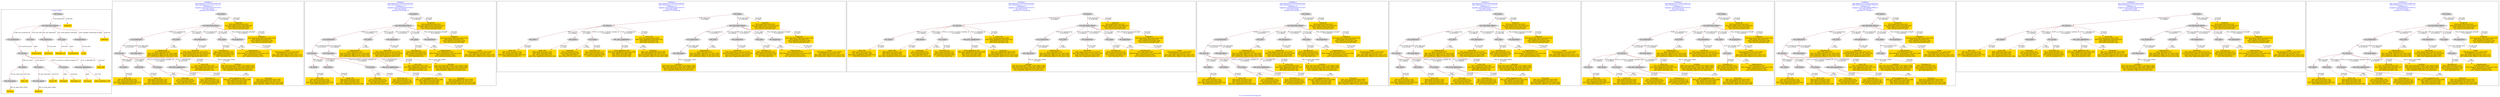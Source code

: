 digraph n0 {
fontcolor="blue"
remincross="true"
label="s13-s-art-institute-of-chicago.xml"
subgraph cluster_0 {
label="1-correct model"
n2[style="filled",color="white",fillcolor="lightgray",label="E12_Production1"];
n3[style="filled",color="white",fillcolor="lightgray",label="E21_Person1"];
n4[style="filled",color="white",fillcolor="lightgray",label="E67_Birth1"];
n5[style="filled",color="white",fillcolor="lightgray",label="E69_Death1"];
n6[style="filled",color="white",fillcolor="lightgray",label="E74_Group1"];
n7[style="filled",color="white",fillcolor="lightgray",label="E82_Actor_Appellation1"];
n8[style="filled",color="white",fillcolor="lightgray",label="E22_Man-Made_Object1"];
n9[style="filled",color="white",fillcolor="lightgray",label="E35_Title1"];
n10[style="filled",color="white",fillcolor="lightgray",label="E54_Dimension1"];
n11[style="filled",color="white",fillcolor="lightgray",label="E55_Type1"];
n12[style="filled",color="white",fillcolor="lightgray",label="E8_Acquisition1"];
n13[style="filled",color="white",fillcolor="lightgray",label="E38_Image1"];
n14[style="filled",color="white",fillcolor="lightgray",label="E52_Time-Span1"];
n15[style="filled",color="white",fillcolor="lightgray",label="E52_Time-Span2"];
n16[shape="plaintext",style="filled",fillcolor="gold",label="Nationality"];
n17[shape="plaintext",style="filled",fillcolor="gold",label="birthYear"];
n18[shape="plaintext",style="filled",fillcolor="gold",label="Linktodata"];
n19[shape="plaintext",style="filled",fillcolor="gold",label="Artistname"];
n20[shape="plaintext",style="filled",fillcolor="gold",label="Nationality_uri"];
n21[shape="plaintext",style="filled",fillcolor="gold",label="Death_URI"];
n22[shape="plaintext",style="filled",fillcolor="gold",label="Artist_URI"];
n23[shape="plaintext",style="filled",fillcolor="gold",label="Artist_Appellation_URI"];
n24[shape="plaintext",style="filled",fillcolor="gold",label="Credit"];
n25[shape="plaintext",style="filled",fillcolor="gold",label="deathYear"];
n26[shape="plaintext",style="filled",fillcolor="gold",label="Dimensions"];
n27[shape="plaintext",style="filled",fillcolor="gold",label="Technique_uri"];
n28[shape="plaintext",style="filled",fillcolor="gold",label="Titleofartwork"];
n29[shape="plaintext",style="filled",fillcolor="gold",label="Birth_URI"];
n30[shape="plaintext",style="filled",fillcolor="gold",label="ImageURL"];
n31[shape="plaintext",style="filled",fillcolor="gold",label="Typeofartwork"];
}
subgraph cluster_1 {
label="candidate 0\nlink coherence:0.07407407407407407\nnode coherence:0.1111111111111111\nconfidence:1.0\nmapping score:0.40370370370370373\ncost:1504.262424\n-precision:0.83-recall:0.77"
n33[style="filled",color="white",fillcolor="lightgray",label="E12_Production1"];
n34[style="filled",color="white",fillcolor="lightgray",label="E21_Person1"];
n35[style="filled",color="white",fillcolor="lightgray",label="E52_Time-Span1"];
n36[style="filled",color="white",fillcolor="lightgray",label="E67_Birth1"];
n37[style="filled",color="white",fillcolor="lightgray",label="E69_Death1"];
n38[style="filled",color="white",fillcolor="lightgray",label="E74_Group1"];
n39[style="filled",color="white",fillcolor="lightgray",label="E82_Actor_Appellation1"];
n40[style="filled",color="white",fillcolor="lightgray",label="E22_Man-Made_Object1"];
n41[style="filled",color="white",fillcolor="lightgray",label="E35_Title1"];
n42[style="filled",color="white",fillcolor="lightgray",label="E54_Dimension1"];
n43[style="filled",color="white",fillcolor="lightgray",label="E55_Type2"];
n44[style="filled",color="white",fillcolor="lightgray",label="E8_Acquisition1"];
n45[style="filled",color="white",fillcolor="lightgray",label="E38_Image1"];
n46[shape="plaintext",style="filled",fillcolor="gold",label="Nationality\n[E74_Group,label,0.522]\n[E74_Group,classLink,0.36]\n[E55_Type,label,0.063]\n[E21_Person,P3_has_note,0.055]"];
n47[shape="plaintext",style="filled",fillcolor="gold",label="Birth_URI\n[E67_Birth,classLink,0.379]\n[E21_Person,classLink,0.288]\n[E82_Actor_Appellation,classLink,0.223]\n[E39_Actor,classLink,0.11]"];
n48[shape="plaintext",style="filled",fillcolor="gold",label="Artist_Appellation_URI\n[E82_Actor_Appellation,classLink,0.598]\n[E21_Person,classLink,0.304]\n[E67_Birth,classLink,0.049]\n[E39_Actor,classLink,0.049]"];
n49[shape="plaintext",style="filled",fillcolor="gold",label="birthYear\n[E52_Time-Span,P82a_begin_of_the_begin,0.495]\n[E52_Time-Span,P82_at_some_time_within,0.384]\n[E52_Time-Span,P82b_end_of_the_end,0.077]\n[E33_Linguistic_Object,P3_has_note,0.044]"];
n50[shape="plaintext",style="filled",fillcolor="gold",label="Artist_URI\n[E21_Person,classLink,0.395]\n[E82_Actor_Appellation,classLink,0.307]\n[E39_Actor,classLink,0.15]\n[E67_Birth,classLink,0.149]"];
n51[shape="plaintext",style="filled",fillcolor="gold",label="Titleofartwork\n[E35_Title,label,0.383]\n[E22_Man-Made_Object,P3_has_note,0.226]\n[E33_Linguistic_Object,P3_has_note,0.203]\n[E73_Information_Object,P3_has_note,0.188]"];
n52[shape="plaintext",style="filled",fillcolor="gold",label="Dimensions\n[E54_Dimension,P3_has_note,0.815]\n[E22_Man-Made_Object,P3_has_note,0.079]\n[E34_Inscription,P3_has_note,0.056]\n[E82_Actor_Appellation,label,0.051]"];
n53[shape="plaintext",style="filled",fillcolor="gold",label="Credit\n[E8_Acquisition,P3_has_note,0.543]\n[E30_Right,P3_has_note,0.167]\n[E22_Man-Made_Object,P3_has_note,0.157]\n[E73_Information_Object,P3_has_note,0.133]"];
n54[shape="plaintext",style="filled",fillcolor="gold",label="Nationality_uri\n[E74_Group,classLink,0.71]\n[E55_Type,classLink,0.168]\n[E57_Material,classLink,0.081]\n[E74_Group,label,0.04]"];
n55[shape="plaintext",style="filled",fillcolor="gold",label="ImageURL\n[E38_Image,classLink,0.823]\n[E22_Man-Made_Object,classLink,0.097]\n[E78_Collection,classLink,0.052]\n[E21_Person,classLink,0.028]"];
n56[shape="plaintext",style="filled",fillcolor="gold",label="Artistname\n[E82_Actor_Appellation,label,0.658]\n[E8_Acquisition,P3_has_note,0.141]\n[E22_Man-Made_Object,P3_has_note,0.102]\n[E33_Linguistic_Object,P3_has_note,0.099]"];
n57[shape="plaintext",style="filled",fillcolor="gold",label="Death_URI\n[E69_Death,classLink,0.318]\n[E67_Birth,classLink,0.259]\n[E21_Person,classLink,0.237]\n[E82_Actor_Appellation,classLink,0.186]"];
n58[shape="plaintext",style="filled",fillcolor="gold",label="Linktodata\n[E22_Man-Made_Object,classLink,0.422]\n[E38_Image,classLink,0.411]\n[E78_Collection,classLink,0.109]\n[E21_Person,classLink,0.058]"];
n59[shape="plaintext",style="filled",fillcolor="gold",label="Technique_uri\n[E55_Type,classLink,0.415]\n[E57_Material,classLink,0.374]\n[E74_Group,classLink,0.172]\n[E55_Type,label,0.04]"];
n60[shape="plaintext",style="filled",fillcolor="gold",label="Typeofartwork\n[E55_Type,label,0.396]\n[E29_Design_or_Procedure,P3_has_note,0.354]\n[E57_Material,label,0.183]\n[E57_Material,classLink,0.067]"];
}
subgraph cluster_2 {
label="candidate 1\nlink coherence:0.07407407407407407\nnode coherence:0.1111111111111111\nconfidence:1.0\nmapping score:0.40370370370370373\ncost:1504.280552\n-precision:0.83-recall:0.77"
n62[style="filled",color="white",fillcolor="lightgray",label="E12_Production1"];
n63[style="filled",color="white",fillcolor="lightgray",label="E21_Person1"];
n64[style="filled",color="white",fillcolor="lightgray",label="E52_Time-Span1"];
n65[style="filled",color="white",fillcolor="lightgray",label="E67_Birth1"];
n66[style="filled",color="white",fillcolor="lightgray",label="E69_Death1"];
n67[style="filled",color="white",fillcolor="lightgray",label="E74_Group1"];
n68[style="filled",color="white",fillcolor="lightgray",label="E82_Actor_Appellation2"];
n69[style="filled",color="white",fillcolor="lightgray",label="E22_Man-Made_Object1"];
n70[style="filled",color="white",fillcolor="lightgray",label="E35_Title1"];
n71[style="filled",color="white",fillcolor="lightgray",label="E54_Dimension1"];
n72[style="filled",color="white",fillcolor="lightgray",label="E55_Type2"];
n73[style="filled",color="white",fillcolor="lightgray",label="E8_Acquisition1"];
n74[style="filled",color="white",fillcolor="lightgray",label="E38_Image1"];
n75[shape="plaintext",style="filled",fillcolor="gold",label="Nationality\n[E74_Group,label,0.522]\n[E74_Group,classLink,0.36]\n[E55_Type,label,0.063]\n[E21_Person,P3_has_note,0.055]"];
n76[shape="plaintext",style="filled",fillcolor="gold",label="Birth_URI\n[E67_Birth,classLink,0.379]\n[E21_Person,classLink,0.288]\n[E82_Actor_Appellation,classLink,0.223]\n[E39_Actor,classLink,0.11]"];
n77[shape="plaintext",style="filled",fillcolor="gold",label="birthYear\n[E52_Time-Span,P82a_begin_of_the_begin,0.495]\n[E52_Time-Span,P82_at_some_time_within,0.384]\n[E52_Time-Span,P82b_end_of_the_end,0.077]\n[E33_Linguistic_Object,P3_has_note,0.044]"];
n78[shape="plaintext",style="filled",fillcolor="gold",label="Artist_URI\n[E21_Person,classLink,0.395]\n[E82_Actor_Appellation,classLink,0.307]\n[E39_Actor,classLink,0.15]\n[E67_Birth,classLink,0.149]"];
n79[shape="plaintext",style="filled",fillcolor="gold",label="Titleofartwork\n[E35_Title,label,0.383]\n[E22_Man-Made_Object,P3_has_note,0.226]\n[E33_Linguistic_Object,P3_has_note,0.203]\n[E73_Information_Object,P3_has_note,0.188]"];
n80[shape="plaintext",style="filled",fillcolor="gold",label="Dimensions\n[E54_Dimension,P3_has_note,0.815]\n[E22_Man-Made_Object,P3_has_note,0.079]\n[E34_Inscription,P3_has_note,0.056]\n[E82_Actor_Appellation,label,0.051]"];
n81[shape="plaintext",style="filled",fillcolor="gold",label="Credit\n[E8_Acquisition,P3_has_note,0.543]\n[E30_Right,P3_has_note,0.167]\n[E22_Man-Made_Object,P3_has_note,0.157]\n[E73_Information_Object,P3_has_note,0.133]"];
n82[shape="plaintext",style="filled",fillcolor="gold",label="Nationality_uri\n[E74_Group,classLink,0.71]\n[E55_Type,classLink,0.168]\n[E57_Material,classLink,0.081]\n[E74_Group,label,0.04]"];
n83[shape="plaintext",style="filled",fillcolor="gold",label="Artist_Appellation_URI\n[E82_Actor_Appellation,classLink,0.598]\n[E21_Person,classLink,0.304]\n[E67_Birth,classLink,0.049]\n[E39_Actor,classLink,0.049]"];
n84[shape="plaintext",style="filled",fillcolor="gold",label="ImageURL\n[E38_Image,classLink,0.823]\n[E22_Man-Made_Object,classLink,0.097]\n[E78_Collection,classLink,0.052]\n[E21_Person,classLink,0.028]"];
n85[shape="plaintext",style="filled",fillcolor="gold",label="Death_URI\n[E69_Death,classLink,0.318]\n[E67_Birth,classLink,0.259]\n[E21_Person,classLink,0.237]\n[E82_Actor_Appellation,classLink,0.186]"];
n86[shape="plaintext",style="filled",fillcolor="gold",label="Linktodata\n[E22_Man-Made_Object,classLink,0.422]\n[E38_Image,classLink,0.411]\n[E78_Collection,classLink,0.109]\n[E21_Person,classLink,0.058]"];
n87[shape="plaintext",style="filled",fillcolor="gold",label="Technique_uri\n[E55_Type,classLink,0.415]\n[E57_Material,classLink,0.374]\n[E74_Group,classLink,0.172]\n[E55_Type,label,0.04]"];
n88[shape="plaintext",style="filled",fillcolor="gold",label="Artistname\n[E82_Actor_Appellation,label,0.658]\n[E8_Acquisition,P3_has_note,0.141]\n[E22_Man-Made_Object,P3_has_note,0.102]\n[E33_Linguistic_Object,P3_has_note,0.099]"];
n89[shape="plaintext",style="filled",fillcolor="gold",label="Typeofartwork\n[E55_Type,label,0.396]\n[E29_Design_or_Procedure,P3_has_note,0.354]\n[E57_Material,label,0.183]\n[E57_Material,classLink,0.067]"];
}
subgraph cluster_3 {
label="candidate 2\nlink coherence:0.07407407407407407\nnode coherence:0.1111111111111111\nconfidence:1.0\nmapping score:0.40370370370370373\ncost:1504.288887\n-precision:0.75-recall:0.69"
n91[style="filled",color="white",fillcolor="lightgray",label="E12_Production1"];
n92[style="filled",color="white",fillcolor="lightgray",label="E52_Time-Span1"];
n93[style="filled",color="white",fillcolor="lightgray",label="E21_Person1"];
n94[style="filled",color="white",fillcolor="lightgray",label="E67_Birth1"];
n95[style="filled",color="white",fillcolor="lightgray",label="E69_Death1"];
n96[style="filled",color="white",fillcolor="lightgray",label="E74_Group1"];
n97[style="filled",color="white",fillcolor="lightgray",label="E82_Actor_Appellation1"];
n98[style="filled",color="white",fillcolor="lightgray",label="E22_Man-Made_Object1"];
n99[style="filled",color="white",fillcolor="lightgray",label="E35_Title1"];
n100[style="filled",color="white",fillcolor="lightgray",label="E54_Dimension1"];
n101[style="filled",color="white",fillcolor="lightgray",label="E55_Type2"];
n102[style="filled",color="white",fillcolor="lightgray",label="E8_Acquisition1"];
n103[style="filled",color="white",fillcolor="lightgray",label="E38_Image1"];
n104[shape="plaintext",style="filled",fillcolor="gold",label="Nationality\n[E74_Group,label,0.522]\n[E74_Group,classLink,0.36]\n[E55_Type,label,0.063]\n[E21_Person,P3_has_note,0.055]"];
n105[shape="plaintext",style="filled",fillcolor="gold",label="Birth_URI\n[E67_Birth,classLink,0.379]\n[E21_Person,classLink,0.288]\n[E82_Actor_Appellation,classLink,0.223]\n[E39_Actor,classLink,0.11]"];
n106[shape="plaintext",style="filled",fillcolor="gold",label="Artist_Appellation_URI\n[E82_Actor_Appellation,classLink,0.598]\n[E21_Person,classLink,0.304]\n[E67_Birth,classLink,0.049]\n[E39_Actor,classLink,0.049]"];
n107[shape="plaintext",style="filled",fillcolor="gold",label="birthYear\n[E52_Time-Span,P82a_begin_of_the_begin,0.495]\n[E52_Time-Span,P82_at_some_time_within,0.384]\n[E52_Time-Span,P82b_end_of_the_end,0.077]\n[E33_Linguistic_Object,P3_has_note,0.044]"];
n108[shape="plaintext",style="filled",fillcolor="gold",label="Artist_URI\n[E21_Person,classLink,0.395]\n[E82_Actor_Appellation,classLink,0.307]\n[E39_Actor,classLink,0.15]\n[E67_Birth,classLink,0.149]"];
n109[shape="plaintext",style="filled",fillcolor="gold",label="Titleofartwork\n[E35_Title,label,0.383]\n[E22_Man-Made_Object,P3_has_note,0.226]\n[E33_Linguistic_Object,P3_has_note,0.203]\n[E73_Information_Object,P3_has_note,0.188]"];
n110[shape="plaintext",style="filled",fillcolor="gold",label="Dimensions\n[E54_Dimension,P3_has_note,0.815]\n[E22_Man-Made_Object,P3_has_note,0.079]\n[E34_Inscription,P3_has_note,0.056]\n[E82_Actor_Appellation,label,0.051]"];
n111[shape="plaintext",style="filled",fillcolor="gold",label="Credit\n[E8_Acquisition,P3_has_note,0.543]\n[E30_Right,P3_has_note,0.167]\n[E22_Man-Made_Object,P3_has_note,0.157]\n[E73_Information_Object,P3_has_note,0.133]"];
n112[shape="plaintext",style="filled",fillcolor="gold",label="Nationality_uri\n[E74_Group,classLink,0.71]\n[E55_Type,classLink,0.168]\n[E57_Material,classLink,0.081]\n[E74_Group,label,0.04]"];
n113[shape="plaintext",style="filled",fillcolor="gold",label="ImageURL\n[E38_Image,classLink,0.823]\n[E22_Man-Made_Object,classLink,0.097]\n[E78_Collection,classLink,0.052]\n[E21_Person,classLink,0.028]"];
n114[shape="plaintext",style="filled",fillcolor="gold",label="Artistname\n[E82_Actor_Appellation,label,0.658]\n[E8_Acquisition,P3_has_note,0.141]\n[E22_Man-Made_Object,P3_has_note,0.102]\n[E33_Linguistic_Object,P3_has_note,0.099]"];
n115[shape="plaintext",style="filled",fillcolor="gold",label="Death_URI\n[E69_Death,classLink,0.318]\n[E67_Birth,classLink,0.259]\n[E21_Person,classLink,0.237]\n[E82_Actor_Appellation,classLink,0.186]"];
n116[shape="plaintext",style="filled",fillcolor="gold",label="Linktodata\n[E22_Man-Made_Object,classLink,0.422]\n[E38_Image,classLink,0.411]\n[E78_Collection,classLink,0.109]\n[E21_Person,classLink,0.058]"];
n117[shape="plaintext",style="filled",fillcolor="gold",label="Technique_uri\n[E55_Type,classLink,0.415]\n[E57_Material,classLink,0.374]\n[E74_Group,classLink,0.172]\n[E55_Type,label,0.04]"];
n118[shape="plaintext",style="filled",fillcolor="gold",label="Typeofartwork\n[E55_Type,label,0.396]\n[E29_Design_or_Procedure,P3_has_note,0.354]\n[E57_Material,label,0.183]\n[E57_Material,classLink,0.067]"];
}
subgraph cluster_4 {
label="candidate 3\nlink coherence:0.07407407407407407\nnode coherence:0.1111111111111111\nconfidence:1.0\nmapping score:0.40370370370370373\ncost:1504.307015\n-precision:0.75-recall:0.69"
n120[style="filled",color="white",fillcolor="lightgray",label="E12_Production1"];
n121[style="filled",color="white",fillcolor="lightgray",label="E52_Time-Span1"];
n122[style="filled",color="white",fillcolor="lightgray",label="E21_Person1"];
n123[style="filled",color="white",fillcolor="lightgray",label="E67_Birth1"];
n124[style="filled",color="white",fillcolor="lightgray",label="E69_Death1"];
n125[style="filled",color="white",fillcolor="lightgray",label="E74_Group1"];
n126[style="filled",color="white",fillcolor="lightgray",label="E82_Actor_Appellation2"];
n127[style="filled",color="white",fillcolor="lightgray",label="E22_Man-Made_Object1"];
n128[style="filled",color="white",fillcolor="lightgray",label="E35_Title1"];
n129[style="filled",color="white",fillcolor="lightgray",label="E54_Dimension1"];
n130[style="filled",color="white",fillcolor="lightgray",label="E55_Type2"];
n131[style="filled",color="white",fillcolor="lightgray",label="E8_Acquisition1"];
n132[style="filled",color="white",fillcolor="lightgray",label="E38_Image1"];
n133[shape="plaintext",style="filled",fillcolor="gold",label="Nationality\n[E74_Group,label,0.522]\n[E74_Group,classLink,0.36]\n[E55_Type,label,0.063]\n[E21_Person,P3_has_note,0.055]"];
n134[shape="plaintext",style="filled",fillcolor="gold",label="Birth_URI\n[E67_Birth,classLink,0.379]\n[E21_Person,classLink,0.288]\n[E82_Actor_Appellation,classLink,0.223]\n[E39_Actor,classLink,0.11]"];
n135[shape="plaintext",style="filled",fillcolor="gold",label="birthYear\n[E52_Time-Span,P82a_begin_of_the_begin,0.495]\n[E52_Time-Span,P82_at_some_time_within,0.384]\n[E52_Time-Span,P82b_end_of_the_end,0.077]\n[E33_Linguistic_Object,P3_has_note,0.044]"];
n136[shape="plaintext",style="filled",fillcolor="gold",label="Artist_URI\n[E21_Person,classLink,0.395]\n[E82_Actor_Appellation,classLink,0.307]\n[E39_Actor,classLink,0.15]\n[E67_Birth,classLink,0.149]"];
n137[shape="plaintext",style="filled",fillcolor="gold",label="Titleofartwork\n[E35_Title,label,0.383]\n[E22_Man-Made_Object,P3_has_note,0.226]\n[E33_Linguistic_Object,P3_has_note,0.203]\n[E73_Information_Object,P3_has_note,0.188]"];
n138[shape="plaintext",style="filled",fillcolor="gold",label="Dimensions\n[E54_Dimension,P3_has_note,0.815]\n[E22_Man-Made_Object,P3_has_note,0.079]\n[E34_Inscription,P3_has_note,0.056]\n[E82_Actor_Appellation,label,0.051]"];
n139[shape="plaintext",style="filled",fillcolor="gold",label="Credit\n[E8_Acquisition,P3_has_note,0.543]\n[E30_Right,P3_has_note,0.167]\n[E22_Man-Made_Object,P3_has_note,0.157]\n[E73_Information_Object,P3_has_note,0.133]"];
n140[shape="plaintext",style="filled",fillcolor="gold",label="Nationality_uri\n[E74_Group,classLink,0.71]\n[E55_Type,classLink,0.168]\n[E57_Material,classLink,0.081]\n[E74_Group,label,0.04]"];
n141[shape="plaintext",style="filled",fillcolor="gold",label="Artist_Appellation_URI\n[E82_Actor_Appellation,classLink,0.598]\n[E21_Person,classLink,0.304]\n[E67_Birth,classLink,0.049]\n[E39_Actor,classLink,0.049]"];
n142[shape="plaintext",style="filled",fillcolor="gold",label="ImageURL\n[E38_Image,classLink,0.823]\n[E22_Man-Made_Object,classLink,0.097]\n[E78_Collection,classLink,0.052]\n[E21_Person,classLink,0.028]"];
n143[shape="plaintext",style="filled",fillcolor="gold",label="Death_URI\n[E69_Death,classLink,0.318]\n[E67_Birth,classLink,0.259]\n[E21_Person,classLink,0.237]\n[E82_Actor_Appellation,classLink,0.186]"];
n144[shape="plaintext",style="filled",fillcolor="gold",label="Linktodata\n[E22_Man-Made_Object,classLink,0.422]\n[E38_Image,classLink,0.411]\n[E78_Collection,classLink,0.109]\n[E21_Person,classLink,0.058]"];
n145[shape="plaintext",style="filled",fillcolor="gold",label="Technique_uri\n[E55_Type,classLink,0.415]\n[E57_Material,classLink,0.374]\n[E74_Group,classLink,0.172]\n[E55_Type,label,0.04]"];
n146[shape="plaintext",style="filled",fillcolor="gold",label="Artistname\n[E82_Actor_Appellation,label,0.658]\n[E8_Acquisition,P3_has_note,0.141]\n[E22_Man-Made_Object,P3_has_note,0.102]\n[E33_Linguistic_Object,P3_has_note,0.099]"];
n147[shape="plaintext",style="filled",fillcolor="gold",label="Typeofartwork\n[E55_Type,label,0.396]\n[E29_Design_or_Procedure,P3_has_note,0.354]\n[E57_Material,label,0.183]\n[E57_Material,classLink,0.067]"];
}
subgraph cluster_5 {
label="candidate 4\nlink coherence:0.07407407407407407\nnode coherence:0.1111111111111111\nconfidence:1.0\nmapping score:0.40370370370370373\ncost:1504.401066\n-precision:0.83-recall:0.77"
n149[style="filled",color="white",fillcolor="lightgray",label="E12_Production1"];
n150[style="filled",color="white",fillcolor="lightgray",label="E21_Person1"];
n151[style="filled",color="white",fillcolor="lightgray",label="E52_Time-Span1"];
n152[style="filled",color="white",fillcolor="lightgray",label="E67_Birth1"];
n153[style="filled",color="white",fillcolor="lightgray",label="E69_Death1"];
n154[style="filled",color="white",fillcolor="lightgray",label="E74_Group1"];
n155[style="filled",color="white",fillcolor="lightgray",label="E82_Actor_Appellation1"];
n156[style="filled",color="white",fillcolor="lightgray",label="E22_Man-Made_Object1"];
n157[style="filled",color="white",fillcolor="lightgray",label="E35_Title1"];
n158[style="filled",color="white",fillcolor="lightgray",label="E54_Dimension1"];
n159[style="filled",color="white",fillcolor="lightgray",label="E55_Type1"];
n160[style="filled",color="white",fillcolor="lightgray",label="E8_Acquisition1"];
n161[style="filled",color="white",fillcolor="lightgray",label="E38_Image1"];
n162[shape="plaintext",style="filled",fillcolor="gold",label="Nationality\n[E74_Group,label,0.522]\n[E74_Group,classLink,0.36]\n[E55_Type,label,0.063]\n[E21_Person,P3_has_note,0.055]"];
n163[shape="plaintext",style="filled",fillcolor="gold",label="Technique_uri\n[E55_Type,classLink,0.415]\n[E57_Material,classLink,0.374]\n[E74_Group,classLink,0.172]\n[E55_Type,label,0.04]"];
n164[shape="plaintext",style="filled",fillcolor="gold",label="Birth_URI\n[E67_Birth,classLink,0.379]\n[E21_Person,classLink,0.288]\n[E82_Actor_Appellation,classLink,0.223]\n[E39_Actor,classLink,0.11]"];
n165[shape="plaintext",style="filled",fillcolor="gold",label="Artist_Appellation_URI\n[E82_Actor_Appellation,classLink,0.598]\n[E21_Person,classLink,0.304]\n[E67_Birth,classLink,0.049]\n[E39_Actor,classLink,0.049]"];
n166[shape="plaintext",style="filled",fillcolor="gold",label="Typeofartwork\n[E55_Type,label,0.396]\n[E29_Design_or_Procedure,P3_has_note,0.354]\n[E57_Material,label,0.183]\n[E57_Material,classLink,0.067]"];
n167[shape="plaintext",style="filled",fillcolor="gold",label="birthYear\n[E52_Time-Span,P82a_begin_of_the_begin,0.495]\n[E52_Time-Span,P82_at_some_time_within,0.384]\n[E52_Time-Span,P82b_end_of_the_end,0.077]\n[E33_Linguistic_Object,P3_has_note,0.044]"];
n168[shape="plaintext",style="filled",fillcolor="gold",label="Artist_URI\n[E21_Person,classLink,0.395]\n[E82_Actor_Appellation,classLink,0.307]\n[E39_Actor,classLink,0.15]\n[E67_Birth,classLink,0.149]"];
n169[shape="plaintext",style="filled",fillcolor="gold",label="Titleofartwork\n[E35_Title,label,0.383]\n[E22_Man-Made_Object,P3_has_note,0.226]\n[E33_Linguistic_Object,P3_has_note,0.203]\n[E73_Information_Object,P3_has_note,0.188]"];
n170[shape="plaintext",style="filled",fillcolor="gold",label="Dimensions\n[E54_Dimension,P3_has_note,0.815]\n[E22_Man-Made_Object,P3_has_note,0.079]\n[E34_Inscription,P3_has_note,0.056]\n[E82_Actor_Appellation,label,0.051]"];
n171[shape="plaintext",style="filled",fillcolor="gold",label="Credit\n[E8_Acquisition,P3_has_note,0.543]\n[E30_Right,P3_has_note,0.167]\n[E22_Man-Made_Object,P3_has_note,0.157]\n[E73_Information_Object,P3_has_note,0.133]"];
n172[shape="plaintext",style="filled",fillcolor="gold",label="Nationality_uri\n[E74_Group,classLink,0.71]\n[E55_Type,classLink,0.168]\n[E57_Material,classLink,0.081]\n[E74_Group,label,0.04]"];
n173[shape="plaintext",style="filled",fillcolor="gold",label="ImageURL\n[E38_Image,classLink,0.823]\n[E22_Man-Made_Object,classLink,0.097]\n[E78_Collection,classLink,0.052]\n[E21_Person,classLink,0.028]"];
n174[shape="plaintext",style="filled",fillcolor="gold",label="Artistname\n[E82_Actor_Appellation,label,0.658]\n[E8_Acquisition,P3_has_note,0.141]\n[E22_Man-Made_Object,P3_has_note,0.102]\n[E33_Linguistic_Object,P3_has_note,0.099]"];
n175[shape="plaintext",style="filled",fillcolor="gold",label="Death_URI\n[E69_Death,classLink,0.318]\n[E67_Birth,classLink,0.259]\n[E21_Person,classLink,0.237]\n[E82_Actor_Appellation,classLink,0.186]"];
n176[shape="plaintext",style="filled",fillcolor="gold",label="Linktodata\n[E22_Man-Made_Object,classLink,0.422]\n[E38_Image,classLink,0.411]\n[E78_Collection,classLink,0.109]\n[E21_Person,classLink,0.058]"];
}
subgraph cluster_6 {
label="candidate 5\nlink coherence:0.07407407407407407\nnode coherence:0.1111111111111111\nconfidence:1.0\nmapping score:0.40370370370370373\ncost:1504.419195\n-precision:0.83-recall:0.77"
n178[style="filled",color="white",fillcolor="lightgray",label="E12_Production1"];
n179[style="filled",color="white",fillcolor="lightgray",label="E21_Person1"];
n180[style="filled",color="white",fillcolor="lightgray",label="E52_Time-Span1"];
n181[style="filled",color="white",fillcolor="lightgray",label="E67_Birth1"];
n182[style="filled",color="white",fillcolor="lightgray",label="E69_Death1"];
n183[style="filled",color="white",fillcolor="lightgray",label="E74_Group1"];
n184[style="filled",color="white",fillcolor="lightgray",label="E82_Actor_Appellation2"];
n185[style="filled",color="white",fillcolor="lightgray",label="E22_Man-Made_Object1"];
n186[style="filled",color="white",fillcolor="lightgray",label="E35_Title1"];
n187[style="filled",color="white",fillcolor="lightgray",label="E54_Dimension1"];
n188[style="filled",color="white",fillcolor="lightgray",label="E55_Type1"];
n189[style="filled",color="white",fillcolor="lightgray",label="E8_Acquisition1"];
n190[style="filled",color="white",fillcolor="lightgray",label="E38_Image1"];
n191[shape="plaintext",style="filled",fillcolor="gold",label="Nationality\n[E74_Group,label,0.522]\n[E74_Group,classLink,0.36]\n[E55_Type,label,0.063]\n[E21_Person,P3_has_note,0.055]"];
n192[shape="plaintext",style="filled",fillcolor="gold",label="Technique_uri\n[E55_Type,classLink,0.415]\n[E57_Material,classLink,0.374]\n[E74_Group,classLink,0.172]\n[E55_Type,label,0.04]"];
n193[shape="plaintext",style="filled",fillcolor="gold",label="Birth_URI\n[E67_Birth,classLink,0.379]\n[E21_Person,classLink,0.288]\n[E82_Actor_Appellation,classLink,0.223]\n[E39_Actor,classLink,0.11]"];
n194[shape="plaintext",style="filled",fillcolor="gold",label="Typeofartwork\n[E55_Type,label,0.396]\n[E29_Design_or_Procedure,P3_has_note,0.354]\n[E57_Material,label,0.183]\n[E57_Material,classLink,0.067]"];
n195[shape="plaintext",style="filled",fillcolor="gold",label="birthYear\n[E52_Time-Span,P82a_begin_of_the_begin,0.495]\n[E52_Time-Span,P82_at_some_time_within,0.384]\n[E52_Time-Span,P82b_end_of_the_end,0.077]\n[E33_Linguistic_Object,P3_has_note,0.044]"];
n196[shape="plaintext",style="filled",fillcolor="gold",label="Artist_URI\n[E21_Person,classLink,0.395]\n[E82_Actor_Appellation,classLink,0.307]\n[E39_Actor,classLink,0.15]\n[E67_Birth,classLink,0.149]"];
n197[shape="plaintext",style="filled",fillcolor="gold",label="Titleofartwork\n[E35_Title,label,0.383]\n[E22_Man-Made_Object,P3_has_note,0.226]\n[E33_Linguistic_Object,P3_has_note,0.203]\n[E73_Information_Object,P3_has_note,0.188]"];
n198[shape="plaintext",style="filled",fillcolor="gold",label="Dimensions\n[E54_Dimension,P3_has_note,0.815]\n[E22_Man-Made_Object,P3_has_note,0.079]\n[E34_Inscription,P3_has_note,0.056]\n[E82_Actor_Appellation,label,0.051]"];
n199[shape="plaintext",style="filled",fillcolor="gold",label="Credit\n[E8_Acquisition,P3_has_note,0.543]\n[E30_Right,P3_has_note,0.167]\n[E22_Man-Made_Object,P3_has_note,0.157]\n[E73_Information_Object,P3_has_note,0.133]"];
n200[shape="plaintext",style="filled",fillcolor="gold",label="Nationality_uri\n[E74_Group,classLink,0.71]\n[E55_Type,classLink,0.168]\n[E57_Material,classLink,0.081]\n[E74_Group,label,0.04]"];
n201[shape="plaintext",style="filled",fillcolor="gold",label="Artist_Appellation_URI\n[E82_Actor_Appellation,classLink,0.598]\n[E21_Person,classLink,0.304]\n[E67_Birth,classLink,0.049]\n[E39_Actor,classLink,0.049]"];
n202[shape="plaintext",style="filled",fillcolor="gold",label="ImageURL\n[E38_Image,classLink,0.823]\n[E22_Man-Made_Object,classLink,0.097]\n[E78_Collection,classLink,0.052]\n[E21_Person,classLink,0.028]"];
n203[shape="plaintext",style="filled",fillcolor="gold",label="Death_URI\n[E69_Death,classLink,0.318]\n[E67_Birth,classLink,0.259]\n[E21_Person,classLink,0.237]\n[E82_Actor_Appellation,classLink,0.186]"];
n204[shape="plaintext",style="filled",fillcolor="gold",label="Linktodata\n[E22_Man-Made_Object,classLink,0.422]\n[E38_Image,classLink,0.411]\n[E78_Collection,classLink,0.109]\n[E21_Person,classLink,0.058]"];
n205[shape="plaintext",style="filled",fillcolor="gold",label="Artistname\n[E82_Actor_Appellation,label,0.658]\n[E8_Acquisition,P3_has_note,0.141]\n[E22_Man-Made_Object,P3_has_note,0.102]\n[E33_Linguistic_Object,P3_has_note,0.099]"];
}
subgraph cluster_7 {
label="candidate 6\nlink coherence:0.07142857142857142\nnode coherence:0.1111111111111111\nconfidence:1.0\nmapping score:0.40370370370370373\ncost:1504.425125\n-precision:0.77-recall:0.77"
n207[style="filled",color="white",fillcolor="lightgray",label="E12_Production1"];
n208[style="filled",color="white",fillcolor="lightgray",label="E21_Person1"];
n209[style="filled",color="white",fillcolor="lightgray",label="E52_Time-Span1"];
n210[style="filled",color="white",fillcolor="lightgray",label="E67_Birth1"];
n211[style="filled",color="white",fillcolor="lightgray",label="E69_Death1"];
n212[style="filled",color="white",fillcolor="lightgray",label="E74_Group1"];
n213[style="filled",color="white",fillcolor="lightgray",label="E82_Actor_Appellation1"];
n214[style="filled",color="white",fillcolor="lightgray",label="E22_Man-Made_Object1"];
n215[style="filled",color="white",fillcolor="lightgray",label="E35_Title1"];
n216[style="filled",color="white",fillcolor="lightgray",label="E54_Dimension1"];
n217[style="filled",color="white",fillcolor="lightgray",label="E55_Type2"];
n218[style="filled",color="white",fillcolor="lightgray",label="E8_Acquisition1"];
n219[style="filled",color="white",fillcolor="lightgray",label="E38_Image1"];
n220[style="filled",color="white",fillcolor="lightgray",label="E55_Type1"];
n221[shape="plaintext",style="filled",fillcolor="gold",label="Nationality\n[E74_Group,label,0.522]\n[E74_Group,classLink,0.36]\n[E55_Type,label,0.063]\n[E21_Person,P3_has_note,0.055]"];
n222[shape="plaintext",style="filled",fillcolor="gold",label="Technique_uri\n[E55_Type,classLink,0.415]\n[E57_Material,classLink,0.374]\n[E74_Group,classLink,0.172]\n[E55_Type,label,0.04]"];
n223[shape="plaintext",style="filled",fillcolor="gold",label="Birth_URI\n[E67_Birth,classLink,0.379]\n[E21_Person,classLink,0.288]\n[E82_Actor_Appellation,classLink,0.223]\n[E39_Actor,classLink,0.11]"];
n224[shape="plaintext",style="filled",fillcolor="gold",label="Artist_Appellation_URI\n[E82_Actor_Appellation,classLink,0.598]\n[E21_Person,classLink,0.304]\n[E67_Birth,classLink,0.049]\n[E39_Actor,classLink,0.049]"];
n225[shape="plaintext",style="filled",fillcolor="gold",label="Typeofartwork\n[E55_Type,label,0.396]\n[E29_Design_or_Procedure,P3_has_note,0.354]\n[E57_Material,label,0.183]\n[E57_Material,classLink,0.067]"];
n226[shape="plaintext",style="filled",fillcolor="gold",label="birthYear\n[E52_Time-Span,P82a_begin_of_the_begin,0.495]\n[E52_Time-Span,P82_at_some_time_within,0.384]\n[E52_Time-Span,P82b_end_of_the_end,0.077]\n[E33_Linguistic_Object,P3_has_note,0.044]"];
n227[shape="plaintext",style="filled",fillcolor="gold",label="Artist_URI\n[E21_Person,classLink,0.395]\n[E82_Actor_Appellation,classLink,0.307]\n[E39_Actor,classLink,0.15]\n[E67_Birth,classLink,0.149]"];
n228[shape="plaintext",style="filled",fillcolor="gold",label="Titleofartwork\n[E35_Title,label,0.383]\n[E22_Man-Made_Object,P3_has_note,0.226]\n[E33_Linguistic_Object,P3_has_note,0.203]\n[E73_Information_Object,P3_has_note,0.188]"];
n229[shape="plaintext",style="filled",fillcolor="gold",label="Dimensions\n[E54_Dimension,P3_has_note,0.815]\n[E22_Man-Made_Object,P3_has_note,0.079]\n[E34_Inscription,P3_has_note,0.056]\n[E82_Actor_Appellation,label,0.051]"];
n230[shape="plaintext",style="filled",fillcolor="gold",label="Credit\n[E8_Acquisition,P3_has_note,0.543]\n[E30_Right,P3_has_note,0.167]\n[E22_Man-Made_Object,P3_has_note,0.157]\n[E73_Information_Object,P3_has_note,0.133]"];
n231[shape="plaintext",style="filled",fillcolor="gold",label="Nationality_uri\n[E74_Group,classLink,0.71]\n[E55_Type,classLink,0.168]\n[E57_Material,classLink,0.081]\n[E74_Group,label,0.04]"];
n232[shape="plaintext",style="filled",fillcolor="gold",label="ImageURL\n[E38_Image,classLink,0.823]\n[E22_Man-Made_Object,classLink,0.097]\n[E78_Collection,classLink,0.052]\n[E21_Person,classLink,0.028]"];
n233[shape="plaintext",style="filled",fillcolor="gold",label="Artistname\n[E82_Actor_Appellation,label,0.658]\n[E8_Acquisition,P3_has_note,0.141]\n[E22_Man-Made_Object,P3_has_note,0.102]\n[E33_Linguistic_Object,P3_has_note,0.099]"];
n234[shape="plaintext",style="filled",fillcolor="gold",label="Death_URI\n[E69_Death,classLink,0.318]\n[E67_Birth,classLink,0.259]\n[E21_Person,classLink,0.237]\n[E82_Actor_Appellation,classLink,0.186]"];
n235[shape="plaintext",style="filled",fillcolor="gold",label="Linktodata\n[E22_Man-Made_Object,classLink,0.422]\n[E38_Image,classLink,0.411]\n[E78_Collection,classLink,0.109]\n[E21_Person,classLink,0.058]"];
}
subgraph cluster_8 {
label="candidate 7\nlink coherence:0.07142857142857142\nnode coherence:0.10714285714285714\nconfidence:1.0\nmapping score:0.39126984126984127\ncost:1504.425125\n-precision:0.77-recall:0.77"
n237[style="filled",color="white",fillcolor="lightgray",label="E12_Production1"];
n238[style="filled",color="white",fillcolor="lightgray",label="E21_Person1"];
n239[style="filled",color="white",fillcolor="lightgray",label="E52_Time-Span1"];
n240[style="filled",color="white",fillcolor="lightgray",label="E67_Birth1"];
n241[style="filled",color="white",fillcolor="lightgray",label="E69_Death1"];
n242[style="filled",color="white",fillcolor="lightgray",label="E74_Group1"];
n243[style="filled",color="white",fillcolor="lightgray",label="E82_Actor_Appellation1"];
n244[style="filled",color="white",fillcolor="lightgray",label="E22_Man-Made_Object1"];
n245[style="filled",color="white",fillcolor="lightgray",label="E35_Title1"];
n246[style="filled",color="white",fillcolor="lightgray",label="E54_Dimension1"];
n247[style="filled",color="white",fillcolor="lightgray",label="E55_Type2"];
n248[style="filled",color="white",fillcolor="lightgray",label="E8_Acquisition1"];
n249[style="filled",color="white",fillcolor="lightgray",label="E38_Image1"];
n250[style="filled",color="white",fillcolor="lightgray",label="E55_Type1"];
n251[shape="plaintext",style="filled",fillcolor="gold",label="Nationality\n[E74_Group,label,0.522]\n[E74_Group,classLink,0.36]\n[E55_Type,label,0.063]\n[E21_Person,P3_has_note,0.055]"];
n252[shape="plaintext",style="filled",fillcolor="gold",label="Technique_uri\n[E55_Type,classLink,0.415]\n[E57_Material,classLink,0.374]\n[E74_Group,classLink,0.172]\n[E55_Type,label,0.04]"];
n253[shape="plaintext",style="filled",fillcolor="gold",label="Birth_URI\n[E67_Birth,classLink,0.379]\n[E21_Person,classLink,0.288]\n[E82_Actor_Appellation,classLink,0.223]\n[E39_Actor,classLink,0.11]"];
n254[shape="plaintext",style="filled",fillcolor="gold",label="Artist_Appellation_URI\n[E82_Actor_Appellation,classLink,0.598]\n[E21_Person,classLink,0.304]\n[E67_Birth,classLink,0.049]\n[E39_Actor,classLink,0.049]"];
n255[shape="plaintext",style="filled",fillcolor="gold",label="birthYear\n[E52_Time-Span,P82a_begin_of_the_begin,0.495]\n[E52_Time-Span,P82_at_some_time_within,0.384]\n[E52_Time-Span,P82b_end_of_the_end,0.077]\n[E33_Linguistic_Object,P3_has_note,0.044]"];
n256[shape="plaintext",style="filled",fillcolor="gold",label="Artist_URI\n[E21_Person,classLink,0.395]\n[E82_Actor_Appellation,classLink,0.307]\n[E39_Actor,classLink,0.15]\n[E67_Birth,classLink,0.149]"];
n257[shape="plaintext",style="filled",fillcolor="gold",label="Titleofartwork\n[E35_Title,label,0.383]\n[E22_Man-Made_Object,P3_has_note,0.226]\n[E33_Linguistic_Object,P3_has_note,0.203]\n[E73_Information_Object,P3_has_note,0.188]"];
n258[shape="plaintext",style="filled",fillcolor="gold",label="Dimensions\n[E54_Dimension,P3_has_note,0.815]\n[E22_Man-Made_Object,P3_has_note,0.079]\n[E34_Inscription,P3_has_note,0.056]\n[E82_Actor_Appellation,label,0.051]"];
n259[shape="plaintext",style="filled",fillcolor="gold",label="Credit\n[E8_Acquisition,P3_has_note,0.543]\n[E30_Right,P3_has_note,0.167]\n[E22_Man-Made_Object,P3_has_note,0.157]\n[E73_Information_Object,P3_has_note,0.133]"];
n260[shape="plaintext",style="filled",fillcolor="gold",label="Nationality_uri\n[E74_Group,classLink,0.71]\n[E55_Type,classLink,0.168]\n[E57_Material,classLink,0.081]\n[E74_Group,label,0.04]"];
n261[shape="plaintext",style="filled",fillcolor="gold",label="ImageURL\n[E38_Image,classLink,0.823]\n[E22_Man-Made_Object,classLink,0.097]\n[E78_Collection,classLink,0.052]\n[E21_Person,classLink,0.028]"];
n262[shape="plaintext",style="filled",fillcolor="gold",label="Artistname\n[E82_Actor_Appellation,label,0.658]\n[E8_Acquisition,P3_has_note,0.141]\n[E22_Man-Made_Object,P3_has_note,0.102]\n[E33_Linguistic_Object,P3_has_note,0.099]"];
n263[shape="plaintext",style="filled",fillcolor="gold",label="Death_URI\n[E69_Death,classLink,0.318]\n[E67_Birth,classLink,0.259]\n[E21_Person,classLink,0.237]\n[E82_Actor_Appellation,classLink,0.186]"];
n264[shape="plaintext",style="filled",fillcolor="gold",label="Linktodata\n[E22_Man-Made_Object,classLink,0.422]\n[E38_Image,classLink,0.411]\n[E78_Collection,classLink,0.109]\n[E21_Person,classLink,0.058]"];
n265[shape="plaintext",style="filled",fillcolor="gold",label="Typeofartwork\n[E55_Type,label,0.396]\n[E29_Design_or_Procedure,P3_has_note,0.354]\n[E57_Material,label,0.183]\n[E57_Material,classLink,0.067]"];
}
subgraph cluster_9 {
label="candidate 8\nlink coherence:0.07407407407407407\nnode coherence:0.1111111111111111\nconfidence:1.0\nmapping score:0.40370370370370373\ncost:1504.427529\n-precision:0.75-recall:0.69"
n267[style="filled",color="white",fillcolor="lightgray",label="E12_Production1"];
n268[style="filled",color="white",fillcolor="lightgray",label="E52_Time-Span1"];
n269[style="filled",color="white",fillcolor="lightgray",label="E21_Person1"];
n270[style="filled",color="white",fillcolor="lightgray",label="E67_Birth1"];
n271[style="filled",color="white",fillcolor="lightgray",label="E69_Death1"];
n272[style="filled",color="white",fillcolor="lightgray",label="E74_Group1"];
n273[style="filled",color="white",fillcolor="lightgray",label="E82_Actor_Appellation1"];
n274[style="filled",color="white",fillcolor="lightgray",label="E22_Man-Made_Object1"];
n275[style="filled",color="white",fillcolor="lightgray",label="E35_Title1"];
n276[style="filled",color="white",fillcolor="lightgray",label="E54_Dimension1"];
n277[style="filled",color="white",fillcolor="lightgray",label="E55_Type1"];
n278[style="filled",color="white",fillcolor="lightgray",label="E8_Acquisition1"];
n279[style="filled",color="white",fillcolor="lightgray",label="E38_Image1"];
n280[shape="plaintext",style="filled",fillcolor="gold",label="Nationality\n[E74_Group,label,0.522]\n[E74_Group,classLink,0.36]\n[E55_Type,label,0.063]\n[E21_Person,P3_has_note,0.055]"];
n281[shape="plaintext",style="filled",fillcolor="gold",label="Technique_uri\n[E55_Type,classLink,0.415]\n[E57_Material,classLink,0.374]\n[E74_Group,classLink,0.172]\n[E55_Type,label,0.04]"];
n282[shape="plaintext",style="filled",fillcolor="gold",label="Birth_URI\n[E67_Birth,classLink,0.379]\n[E21_Person,classLink,0.288]\n[E82_Actor_Appellation,classLink,0.223]\n[E39_Actor,classLink,0.11]"];
n283[shape="plaintext",style="filled",fillcolor="gold",label="Artist_Appellation_URI\n[E82_Actor_Appellation,classLink,0.598]\n[E21_Person,classLink,0.304]\n[E67_Birth,classLink,0.049]\n[E39_Actor,classLink,0.049]"];
n284[shape="plaintext",style="filled",fillcolor="gold",label="Typeofartwork\n[E55_Type,label,0.396]\n[E29_Design_or_Procedure,P3_has_note,0.354]\n[E57_Material,label,0.183]\n[E57_Material,classLink,0.067]"];
n285[shape="plaintext",style="filled",fillcolor="gold",label="birthYear\n[E52_Time-Span,P82a_begin_of_the_begin,0.495]\n[E52_Time-Span,P82_at_some_time_within,0.384]\n[E52_Time-Span,P82b_end_of_the_end,0.077]\n[E33_Linguistic_Object,P3_has_note,0.044]"];
n286[shape="plaintext",style="filled",fillcolor="gold",label="Artist_URI\n[E21_Person,classLink,0.395]\n[E82_Actor_Appellation,classLink,0.307]\n[E39_Actor,classLink,0.15]\n[E67_Birth,classLink,0.149]"];
n287[shape="plaintext",style="filled",fillcolor="gold",label="Titleofartwork\n[E35_Title,label,0.383]\n[E22_Man-Made_Object,P3_has_note,0.226]\n[E33_Linguistic_Object,P3_has_note,0.203]\n[E73_Information_Object,P3_has_note,0.188]"];
n288[shape="plaintext",style="filled",fillcolor="gold",label="Dimensions\n[E54_Dimension,P3_has_note,0.815]\n[E22_Man-Made_Object,P3_has_note,0.079]\n[E34_Inscription,P3_has_note,0.056]\n[E82_Actor_Appellation,label,0.051]"];
n289[shape="plaintext",style="filled",fillcolor="gold",label="Credit\n[E8_Acquisition,P3_has_note,0.543]\n[E30_Right,P3_has_note,0.167]\n[E22_Man-Made_Object,P3_has_note,0.157]\n[E73_Information_Object,P3_has_note,0.133]"];
n290[shape="plaintext",style="filled",fillcolor="gold",label="Nationality_uri\n[E74_Group,classLink,0.71]\n[E55_Type,classLink,0.168]\n[E57_Material,classLink,0.081]\n[E74_Group,label,0.04]"];
n291[shape="plaintext",style="filled",fillcolor="gold",label="ImageURL\n[E38_Image,classLink,0.823]\n[E22_Man-Made_Object,classLink,0.097]\n[E78_Collection,classLink,0.052]\n[E21_Person,classLink,0.028]"];
n292[shape="plaintext",style="filled",fillcolor="gold",label="Artistname\n[E82_Actor_Appellation,label,0.658]\n[E8_Acquisition,P3_has_note,0.141]\n[E22_Man-Made_Object,P3_has_note,0.102]\n[E33_Linguistic_Object,P3_has_note,0.099]"];
n293[shape="plaintext",style="filled",fillcolor="gold",label="Death_URI\n[E69_Death,classLink,0.318]\n[E67_Birth,classLink,0.259]\n[E21_Person,classLink,0.237]\n[E82_Actor_Appellation,classLink,0.186]"];
n294[shape="plaintext",style="filled",fillcolor="gold",label="Linktodata\n[E22_Man-Made_Object,classLink,0.422]\n[E38_Image,classLink,0.411]\n[E78_Collection,classLink,0.109]\n[E21_Person,classLink,0.058]"];
}
subgraph cluster_10 {
label="candidate 9\nlink coherence:0.07142857142857142\nnode coherence:0.1111111111111111\nconfidence:1.0\nmapping score:0.40370370370370373\ncost:1504.443253\n-precision:0.77-recall:0.77"
n296[style="filled",color="white",fillcolor="lightgray",label="E12_Production1"];
n297[style="filled",color="white",fillcolor="lightgray",label="E21_Person1"];
n298[style="filled",color="white",fillcolor="lightgray",label="E52_Time-Span1"];
n299[style="filled",color="white",fillcolor="lightgray",label="E67_Birth1"];
n300[style="filled",color="white",fillcolor="lightgray",label="E69_Death1"];
n301[style="filled",color="white",fillcolor="lightgray",label="E74_Group1"];
n302[style="filled",color="white",fillcolor="lightgray",label="E82_Actor_Appellation2"];
n303[style="filled",color="white",fillcolor="lightgray",label="E22_Man-Made_Object1"];
n304[style="filled",color="white",fillcolor="lightgray",label="E35_Title1"];
n305[style="filled",color="white",fillcolor="lightgray",label="E54_Dimension1"];
n306[style="filled",color="white",fillcolor="lightgray",label="E55_Type2"];
n307[style="filled",color="white",fillcolor="lightgray",label="E8_Acquisition1"];
n308[style="filled",color="white",fillcolor="lightgray",label="E38_Image1"];
n309[style="filled",color="white",fillcolor="lightgray",label="E55_Type1"];
n310[shape="plaintext",style="filled",fillcolor="gold",label="Nationality\n[E74_Group,label,0.522]\n[E74_Group,classLink,0.36]\n[E55_Type,label,0.063]\n[E21_Person,P3_has_note,0.055]"];
n311[shape="plaintext",style="filled",fillcolor="gold",label="Technique_uri\n[E55_Type,classLink,0.415]\n[E57_Material,classLink,0.374]\n[E74_Group,classLink,0.172]\n[E55_Type,label,0.04]"];
n312[shape="plaintext",style="filled",fillcolor="gold",label="Birth_URI\n[E67_Birth,classLink,0.379]\n[E21_Person,classLink,0.288]\n[E82_Actor_Appellation,classLink,0.223]\n[E39_Actor,classLink,0.11]"];
n313[shape="plaintext",style="filled",fillcolor="gold",label="Typeofartwork\n[E55_Type,label,0.396]\n[E29_Design_or_Procedure,P3_has_note,0.354]\n[E57_Material,label,0.183]\n[E57_Material,classLink,0.067]"];
n314[shape="plaintext",style="filled",fillcolor="gold",label="birthYear\n[E52_Time-Span,P82a_begin_of_the_begin,0.495]\n[E52_Time-Span,P82_at_some_time_within,0.384]\n[E52_Time-Span,P82b_end_of_the_end,0.077]\n[E33_Linguistic_Object,P3_has_note,0.044]"];
n315[shape="plaintext",style="filled",fillcolor="gold",label="Artist_URI\n[E21_Person,classLink,0.395]\n[E82_Actor_Appellation,classLink,0.307]\n[E39_Actor,classLink,0.15]\n[E67_Birth,classLink,0.149]"];
n316[shape="plaintext",style="filled",fillcolor="gold",label="Titleofartwork\n[E35_Title,label,0.383]\n[E22_Man-Made_Object,P3_has_note,0.226]\n[E33_Linguistic_Object,P3_has_note,0.203]\n[E73_Information_Object,P3_has_note,0.188]"];
n317[shape="plaintext",style="filled",fillcolor="gold",label="Dimensions\n[E54_Dimension,P3_has_note,0.815]\n[E22_Man-Made_Object,P3_has_note,0.079]\n[E34_Inscription,P3_has_note,0.056]\n[E82_Actor_Appellation,label,0.051]"];
n318[shape="plaintext",style="filled",fillcolor="gold",label="Credit\n[E8_Acquisition,P3_has_note,0.543]\n[E30_Right,P3_has_note,0.167]\n[E22_Man-Made_Object,P3_has_note,0.157]\n[E73_Information_Object,P3_has_note,0.133]"];
n319[shape="plaintext",style="filled",fillcolor="gold",label="Nationality_uri\n[E74_Group,classLink,0.71]\n[E55_Type,classLink,0.168]\n[E57_Material,classLink,0.081]\n[E74_Group,label,0.04]"];
n320[shape="plaintext",style="filled",fillcolor="gold",label="Artist_Appellation_URI\n[E82_Actor_Appellation,classLink,0.598]\n[E21_Person,classLink,0.304]\n[E67_Birth,classLink,0.049]\n[E39_Actor,classLink,0.049]"];
n321[shape="plaintext",style="filled",fillcolor="gold",label="ImageURL\n[E38_Image,classLink,0.823]\n[E22_Man-Made_Object,classLink,0.097]\n[E78_Collection,classLink,0.052]\n[E21_Person,classLink,0.028]"];
n322[shape="plaintext",style="filled",fillcolor="gold",label="Death_URI\n[E69_Death,classLink,0.318]\n[E67_Birth,classLink,0.259]\n[E21_Person,classLink,0.237]\n[E82_Actor_Appellation,classLink,0.186]"];
n323[shape="plaintext",style="filled",fillcolor="gold",label="Linktodata\n[E22_Man-Made_Object,classLink,0.422]\n[E38_Image,classLink,0.411]\n[E78_Collection,classLink,0.109]\n[E21_Person,classLink,0.058]"];
n324[shape="plaintext",style="filled",fillcolor="gold",label="Artistname\n[E82_Actor_Appellation,label,0.658]\n[E8_Acquisition,P3_has_note,0.141]\n[E22_Man-Made_Object,P3_has_note,0.102]\n[E33_Linguistic_Object,P3_has_note,0.099]"];
}
n2 -> n3[color="brown",fontcolor="black",label="P14_carried_out_by"]
n3 -> n4[color="brown",fontcolor="black",label="P98i_was_born"]
n3 -> n5[color="brown",fontcolor="black",label="P100i_died_in"]
n3 -> n6[color="brown",fontcolor="black",label="P107i_is_current_or_former_member_of"]
n3 -> n7[color="brown",fontcolor="black",label="P131_is_identified_by"]
n8 -> n2[color="brown",fontcolor="black",label="P108i_was_produced_by"]
n8 -> n9[color="brown",fontcolor="black",label="P102_has_title"]
n8 -> n10[color="brown",fontcolor="black",label="P43_has_dimension"]
n8 -> n11[color="brown",fontcolor="black",label="P32_used_general_technique"]
n8 -> n12[color="brown",fontcolor="black",label="P24i_changed_ownership_through"]
n13 -> n8[color="brown",fontcolor="black",label="P138_represents"]
n4 -> n14[color="brown",fontcolor="black",label="P4_has_time-span"]
n5 -> n15[color="brown",fontcolor="black",label="P4_has_time-span"]
n6 -> n16[color="brown",fontcolor="black",label="label"]
n14 -> n17[color="brown",fontcolor="black",label="P82_at_some_time_within"]
n8 -> n18[color="brown",fontcolor="black",label="classLink"]
n7 -> n19[color="brown",fontcolor="black",label="label"]
n6 -> n20[color="brown",fontcolor="black",label="classLink"]
n5 -> n21[color="brown",fontcolor="black",label="classLink"]
n3 -> n22[color="brown",fontcolor="black",label="classLink"]
n7 -> n23[color="brown",fontcolor="black",label="classLink"]
n12 -> n24[color="brown",fontcolor="black",label="P3_has_note"]
n15 -> n25[color="brown",fontcolor="black",label="P82_at_some_time_within"]
n10 -> n26[color="brown",fontcolor="black",label="P3_has_note"]
n11 -> n27[color="brown",fontcolor="black",label="classLink"]
n9 -> n28[color="brown",fontcolor="black",label="label"]
n4 -> n29[color="brown",fontcolor="black",label="classLink"]
n13 -> n30[color="brown",fontcolor="black",label="classLink"]
n11 -> n31[color="brown",fontcolor="black",label="label"]
n33 -> n34[color="brown",fontcolor="black",label="P14_carried_out_by\nw=0.372747"]
n33 -> n35[color="brown",fontcolor="black",label="P4_has_time-span\nw=0.385487"]
n34 -> n36[color="brown",fontcolor="black",label="P98i_was_born\nw=0.385623"]
n34 -> n37[color="brown",fontcolor="black",label="P100i_died_in\nw=0.38563"]
n34 -> n38[color="brown",fontcolor="black",label="P107i_is_current_or_former_member_of\nw=0.384918"]
n34 -> n39[color="brown",fontcolor="black",label="P131_is_identified_by\nw=0.372747"]
n40 -> n33[color="brown",fontcolor="black",label="P108i_was_produced_by\nw=0.378701"]
n40 -> n41[color="brown",fontcolor="black",label="P102_has_title\nw=0.389351"]
n40 -> n42[color="brown",fontcolor="black",label="P43_has_dimension\nw=0.357412"]
n40 -> n43[color="brown",fontcolor="black",label="P2_has_type\nw=0.162701"]
n40 -> n44[color="brown",fontcolor="black",label="P24i_changed_ownership_through\nw=0.385762"]
n45 -> n40[color="brown",fontcolor="black",label="P138_represents\nw=0.301344"]
n38 -> n46[color="brown",fontcolor="black",label="label\nw=100.0"]
n36 -> n47[color="brown",fontcolor="black",label="classLink\nw=100.0"]
n39 -> n48[color="brown",fontcolor="black",label="classLink\nw=100.0"]
n35 -> n49[color="brown",fontcolor="black",label="P82_at_some_time_within\nw=100.0"]
n34 -> n50[color="brown",fontcolor="black",label="classLink\nw=100.0"]
n41 -> n51[color="brown",fontcolor="black",label="label\nw=100.0"]
n42 -> n52[color="brown",fontcolor="black",label="P3_has_note\nw=100.0"]
n44 -> n53[color="brown",fontcolor="black",label="P3_has_note\nw=100.0"]
n38 -> n54[color="brown",fontcolor="black",label="classLink\nw=100.0"]
n45 -> n55[color="brown",fontcolor="black",label="classLink\nw=100.0"]
n39 -> n56[color="brown",fontcolor="black",label="label\nw=100.0"]
n37 -> n57[color="brown",fontcolor="black",label="classLink\nw=100.0"]
n40 -> n58[color="brown",fontcolor="black",label="classLink\nw=100.0"]
n43 -> n59[color="brown",fontcolor="black",label="classLink\nw=100.0"]
n43 -> n60[color="brown",fontcolor="black",label="label\nw=100.0"]
n62 -> n63[color="brown",fontcolor="black",label="P14_carried_out_by\nw=0.372747"]
n62 -> n64[color="brown",fontcolor="black",label="P4_has_time-span\nw=0.385487"]
n63 -> n65[color="brown",fontcolor="black",label="P98i_was_born\nw=0.385623"]
n63 -> n66[color="brown",fontcolor="black",label="P100i_died_in\nw=0.38563"]
n63 -> n67[color="brown",fontcolor="black",label="P107i_is_current_or_former_member_of\nw=0.384918"]
n63 -> n68[color="brown",fontcolor="black",label="P131_is_identified_by\nw=0.390876"]
n69 -> n62[color="brown",fontcolor="black",label="P108i_was_produced_by\nw=0.378701"]
n69 -> n70[color="brown",fontcolor="black",label="P102_has_title\nw=0.389351"]
n69 -> n71[color="brown",fontcolor="black",label="P43_has_dimension\nw=0.357412"]
n69 -> n72[color="brown",fontcolor="black",label="P2_has_type\nw=0.162701"]
n69 -> n73[color="brown",fontcolor="black",label="P24i_changed_ownership_through\nw=0.385762"]
n74 -> n69[color="brown",fontcolor="black",label="P138_represents\nw=0.301344"]
n67 -> n75[color="brown",fontcolor="black",label="label\nw=100.0"]
n65 -> n76[color="brown",fontcolor="black",label="classLink\nw=100.0"]
n64 -> n77[color="brown",fontcolor="black",label="P82_at_some_time_within\nw=100.0"]
n63 -> n78[color="brown",fontcolor="black",label="classLink\nw=100.0"]
n70 -> n79[color="brown",fontcolor="black",label="label\nw=100.0"]
n71 -> n80[color="brown",fontcolor="black",label="P3_has_note\nw=100.0"]
n73 -> n81[color="brown",fontcolor="black",label="P3_has_note\nw=100.0"]
n67 -> n82[color="brown",fontcolor="black",label="classLink\nw=100.0"]
n68 -> n83[color="brown",fontcolor="black",label="classLink\nw=100.0"]
n74 -> n84[color="brown",fontcolor="black",label="classLink\nw=100.0"]
n66 -> n85[color="brown",fontcolor="black",label="classLink\nw=100.0"]
n69 -> n86[color="brown",fontcolor="black",label="classLink\nw=100.0"]
n72 -> n87[color="brown",fontcolor="black",label="classLink\nw=100.0"]
n68 -> n88[color="brown",fontcolor="black",label="label\nw=100.0"]
n72 -> n89[color="brown",fontcolor="black",label="label\nw=100.0"]
n91 -> n92[color="brown",fontcolor="black",label="P4_has_time-span\nw=0.385487"]
n93 -> n94[color="brown",fontcolor="black",label="P98i_was_born\nw=0.385623"]
n93 -> n95[color="brown",fontcolor="black",label="P100i_died_in\nw=0.38563"]
n93 -> n96[color="brown",fontcolor="black",label="P107i_is_current_or_former_member_of\nw=0.384918"]
n93 -> n97[color="brown",fontcolor="black",label="P131_is_identified_by\nw=0.372747"]
n98 -> n91[color="brown",fontcolor="black",label="P108i_was_produced_by\nw=0.378701"]
n98 -> n99[color="brown",fontcolor="black",label="P102_has_title\nw=0.389351"]
n98 -> n100[color="brown",fontcolor="black",label="P43_has_dimension\nw=0.357412"]
n98 -> n101[color="brown",fontcolor="black",label="P2_has_type\nw=0.162701"]
n98 -> n102[color="brown",fontcolor="black",label="P24i_changed_ownership_through\nw=0.385762"]
n103 -> n93[color="brown",fontcolor="black",label="P138_represents\nw=0.39921"]
n103 -> n98[color="brown",fontcolor="black",label="P138_represents\nw=0.301344"]
n96 -> n104[color="brown",fontcolor="black",label="label\nw=100.0"]
n94 -> n105[color="brown",fontcolor="black",label="classLink\nw=100.0"]
n97 -> n106[color="brown",fontcolor="black",label="classLink\nw=100.0"]
n92 -> n107[color="brown",fontcolor="black",label="P82_at_some_time_within\nw=100.0"]
n93 -> n108[color="brown",fontcolor="black",label="classLink\nw=100.0"]
n99 -> n109[color="brown",fontcolor="black",label="label\nw=100.0"]
n100 -> n110[color="brown",fontcolor="black",label="P3_has_note\nw=100.0"]
n102 -> n111[color="brown",fontcolor="black",label="P3_has_note\nw=100.0"]
n96 -> n112[color="brown",fontcolor="black",label="classLink\nw=100.0"]
n103 -> n113[color="brown",fontcolor="black",label="classLink\nw=100.0"]
n97 -> n114[color="brown",fontcolor="black",label="label\nw=100.0"]
n95 -> n115[color="brown",fontcolor="black",label="classLink\nw=100.0"]
n98 -> n116[color="brown",fontcolor="black",label="classLink\nw=100.0"]
n101 -> n117[color="brown",fontcolor="black",label="classLink\nw=100.0"]
n101 -> n118[color="brown",fontcolor="black",label="label\nw=100.0"]
n120 -> n121[color="brown",fontcolor="black",label="P4_has_time-span\nw=0.385487"]
n122 -> n123[color="brown",fontcolor="black",label="P98i_was_born\nw=0.385623"]
n122 -> n124[color="brown",fontcolor="black",label="P100i_died_in\nw=0.38563"]
n122 -> n125[color="brown",fontcolor="black",label="P107i_is_current_or_former_member_of\nw=0.384918"]
n122 -> n126[color="brown",fontcolor="black",label="P131_is_identified_by\nw=0.390876"]
n127 -> n120[color="brown",fontcolor="black",label="P108i_was_produced_by\nw=0.378701"]
n127 -> n128[color="brown",fontcolor="black",label="P102_has_title\nw=0.389351"]
n127 -> n129[color="brown",fontcolor="black",label="P43_has_dimension\nw=0.357412"]
n127 -> n130[color="brown",fontcolor="black",label="P2_has_type\nw=0.162701"]
n127 -> n131[color="brown",fontcolor="black",label="P24i_changed_ownership_through\nw=0.385762"]
n132 -> n122[color="brown",fontcolor="black",label="P138_represents\nw=0.39921"]
n132 -> n127[color="brown",fontcolor="black",label="P138_represents\nw=0.301344"]
n125 -> n133[color="brown",fontcolor="black",label="label\nw=100.0"]
n123 -> n134[color="brown",fontcolor="black",label="classLink\nw=100.0"]
n121 -> n135[color="brown",fontcolor="black",label="P82_at_some_time_within\nw=100.0"]
n122 -> n136[color="brown",fontcolor="black",label="classLink\nw=100.0"]
n128 -> n137[color="brown",fontcolor="black",label="label\nw=100.0"]
n129 -> n138[color="brown",fontcolor="black",label="P3_has_note\nw=100.0"]
n131 -> n139[color="brown",fontcolor="black",label="P3_has_note\nw=100.0"]
n125 -> n140[color="brown",fontcolor="black",label="classLink\nw=100.0"]
n126 -> n141[color="brown",fontcolor="black",label="classLink\nw=100.0"]
n132 -> n142[color="brown",fontcolor="black",label="classLink\nw=100.0"]
n124 -> n143[color="brown",fontcolor="black",label="classLink\nw=100.0"]
n127 -> n144[color="brown",fontcolor="black",label="classLink\nw=100.0"]
n130 -> n145[color="brown",fontcolor="black",label="classLink\nw=100.0"]
n126 -> n146[color="brown",fontcolor="black",label="label\nw=100.0"]
n130 -> n147[color="brown",fontcolor="black",label="label\nw=100.0"]
n149 -> n150[color="brown",fontcolor="black",label="P14_carried_out_by\nw=0.372747"]
n149 -> n151[color="brown",fontcolor="black",label="P4_has_time-span\nw=0.385487"]
n150 -> n152[color="brown",fontcolor="black",label="P98i_was_born\nw=0.385623"]
n150 -> n153[color="brown",fontcolor="black",label="P100i_died_in\nw=0.38563"]
n150 -> n154[color="brown",fontcolor="black",label="P107i_is_current_or_former_member_of\nw=0.384918"]
n150 -> n155[color="brown",fontcolor="black",label="P131_is_identified_by\nw=0.372747"]
n156 -> n149[color="brown",fontcolor="black",label="P108i_was_produced_by\nw=0.378701"]
n156 -> n157[color="brown",fontcolor="black",label="P102_has_title\nw=0.389351"]
n156 -> n158[color="brown",fontcolor="black",label="P43_has_dimension\nw=0.357412"]
n156 -> n159[color="brown",fontcolor="black",label="P2_has_type\nw=0.301344"]
n156 -> n160[color="brown",fontcolor="black",label="P24i_changed_ownership_through\nw=0.385762"]
n161 -> n156[color="brown",fontcolor="black",label="P138_represents\nw=0.301344"]
n154 -> n162[color="brown",fontcolor="black",label="label\nw=100.0"]
n159 -> n163[color="brown",fontcolor="black",label="classLink\nw=100.0"]
n152 -> n164[color="brown",fontcolor="black",label="classLink\nw=100.0"]
n155 -> n165[color="brown",fontcolor="black",label="classLink\nw=100.0"]
n159 -> n166[color="brown",fontcolor="black",label="label\nw=100.0"]
n151 -> n167[color="brown",fontcolor="black",label="P82_at_some_time_within\nw=100.0"]
n150 -> n168[color="brown",fontcolor="black",label="classLink\nw=100.0"]
n157 -> n169[color="brown",fontcolor="black",label="label\nw=100.0"]
n158 -> n170[color="brown",fontcolor="black",label="P3_has_note\nw=100.0"]
n160 -> n171[color="brown",fontcolor="black",label="P3_has_note\nw=100.0"]
n154 -> n172[color="brown",fontcolor="black",label="classLink\nw=100.0"]
n161 -> n173[color="brown",fontcolor="black",label="classLink\nw=100.0"]
n155 -> n174[color="brown",fontcolor="black",label="label\nw=100.0"]
n153 -> n175[color="brown",fontcolor="black",label="classLink\nw=100.0"]
n156 -> n176[color="brown",fontcolor="black",label="classLink\nw=100.0"]
n178 -> n179[color="brown",fontcolor="black",label="P14_carried_out_by\nw=0.372747"]
n178 -> n180[color="brown",fontcolor="black",label="P4_has_time-span\nw=0.385487"]
n179 -> n181[color="brown",fontcolor="black",label="P98i_was_born\nw=0.385623"]
n179 -> n182[color="brown",fontcolor="black",label="P100i_died_in\nw=0.38563"]
n179 -> n183[color="brown",fontcolor="black",label="P107i_is_current_or_former_member_of\nw=0.384918"]
n179 -> n184[color="brown",fontcolor="black",label="P131_is_identified_by\nw=0.390876"]
n185 -> n178[color="brown",fontcolor="black",label="P108i_was_produced_by\nw=0.378701"]
n185 -> n186[color="brown",fontcolor="black",label="P102_has_title\nw=0.389351"]
n185 -> n187[color="brown",fontcolor="black",label="P43_has_dimension\nw=0.357412"]
n185 -> n188[color="brown",fontcolor="black",label="P2_has_type\nw=0.301344"]
n185 -> n189[color="brown",fontcolor="black",label="P24i_changed_ownership_through\nw=0.385762"]
n190 -> n185[color="brown",fontcolor="black",label="P138_represents\nw=0.301344"]
n183 -> n191[color="brown",fontcolor="black",label="label\nw=100.0"]
n188 -> n192[color="brown",fontcolor="black",label="classLink\nw=100.0"]
n181 -> n193[color="brown",fontcolor="black",label="classLink\nw=100.0"]
n188 -> n194[color="brown",fontcolor="black",label="label\nw=100.0"]
n180 -> n195[color="brown",fontcolor="black",label="P82_at_some_time_within\nw=100.0"]
n179 -> n196[color="brown",fontcolor="black",label="classLink\nw=100.0"]
n186 -> n197[color="brown",fontcolor="black",label="label\nw=100.0"]
n187 -> n198[color="brown",fontcolor="black",label="P3_has_note\nw=100.0"]
n189 -> n199[color="brown",fontcolor="black",label="P3_has_note\nw=100.0"]
n183 -> n200[color="brown",fontcolor="black",label="classLink\nw=100.0"]
n184 -> n201[color="brown",fontcolor="black",label="classLink\nw=100.0"]
n190 -> n202[color="brown",fontcolor="black",label="classLink\nw=100.0"]
n182 -> n203[color="brown",fontcolor="black",label="classLink\nw=100.0"]
n185 -> n204[color="brown",fontcolor="black",label="classLink\nw=100.0"]
n184 -> n205[color="brown",fontcolor="black",label="label\nw=100.0"]
n207 -> n208[color="brown",fontcolor="black",label="P14_carried_out_by\nw=0.372747"]
n207 -> n209[color="brown",fontcolor="black",label="P4_has_time-span\nw=0.385487"]
n208 -> n210[color="brown",fontcolor="black",label="P98i_was_born\nw=0.385623"]
n208 -> n211[color="brown",fontcolor="black",label="P100i_died_in\nw=0.38563"]
n208 -> n212[color="brown",fontcolor="black",label="P107i_is_current_or_former_member_of\nw=0.384918"]
n208 -> n213[color="brown",fontcolor="black",label="P131_is_identified_by\nw=0.372747"]
n214 -> n207[color="brown",fontcolor="black",label="P108i_was_produced_by\nw=0.378701"]
n214 -> n215[color="brown",fontcolor="black",label="P102_has_title\nw=0.389351"]
n214 -> n216[color="brown",fontcolor="black",label="P43_has_dimension\nw=0.357412"]
n214 -> n217[color="brown",fontcolor="black",label="P2_has_type\nw=0.162701"]
n214 -> n218[color="brown",fontcolor="black",label="P24i_changed_ownership_through\nw=0.385762"]
n219 -> n214[color="brown",fontcolor="black",label="P138_represents\nw=0.301344"]
n217 -> n220[color="brown",fontcolor="black",label="P127_has_broader_term\nw=0.162701"]
n212 -> n221[color="brown",fontcolor="black",label="label\nw=100.0"]
n220 -> n222[color="brown",fontcolor="black",label="classLink\nw=100.0"]
n210 -> n223[color="brown",fontcolor="black",label="classLink\nw=100.0"]
n213 -> n224[color="brown",fontcolor="black",label="classLink\nw=100.0"]
n220 -> n225[color="brown",fontcolor="black",label="label\nw=100.0"]
n209 -> n226[color="brown",fontcolor="black",label="P82_at_some_time_within\nw=100.0"]
n208 -> n227[color="brown",fontcolor="black",label="classLink\nw=100.0"]
n215 -> n228[color="brown",fontcolor="black",label="label\nw=100.0"]
n216 -> n229[color="brown",fontcolor="black",label="P3_has_note\nw=100.0"]
n218 -> n230[color="brown",fontcolor="black",label="P3_has_note\nw=100.0"]
n212 -> n231[color="brown",fontcolor="black",label="classLink\nw=100.0"]
n219 -> n232[color="brown",fontcolor="black",label="classLink\nw=100.0"]
n213 -> n233[color="brown",fontcolor="black",label="label\nw=100.0"]
n211 -> n234[color="brown",fontcolor="black",label="classLink\nw=100.0"]
n214 -> n235[color="brown",fontcolor="black",label="classLink\nw=100.0"]
n237 -> n238[color="brown",fontcolor="black",label="P14_carried_out_by\nw=0.372747"]
n237 -> n239[color="brown",fontcolor="black",label="P4_has_time-span\nw=0.385487"]
n238 -> n240[color="brown",fontcolor="black",label="P98i_was_born\nw=0.385623"]
n238 -> n241[color="brown",fontcolor="black",label="P100i_died_in\nw=0.38563"]
n238 -> n242[color="brown",fontcolor="black",label="P107i_is_current_or_former_member_of\nw=0.384918"]
n238 -> n243[color="brown",fontcolor="black",label="P131_is_identified_by\nw=0.372747"]
n244 -> n237[color="brown",fontcolor="black",label="P108i_was_produced_by\nw=0.378701"]
n244 -> n245[color="brown",fontcolor="black",label="P102_has_title\nw=0.389351"]
n244 -> n246[color="brown",fontcolor="black",label="P43_has_dimension\nw=0.357412"]
n244 -> n247[color="brown",fontcolor="black",label="P2_has_type\nw=0.162701"]
n244 -> n248[color="brown",fontcolor="black",label="P24i_changed_ownership_through\nw=0.385762"]
n249 -> n244[color="brown",fontcolor="black",label="P138_represents\nw=0.301344"]
n247 -> n250[color="brown",fontcolor="black",label="P127_has_broader_term\nw=0.162701"]
n242 -> n251[color="brown",fontcolor="black",label="label\nw=100.0"]
n250 -> n252[color="brown",fontcolor="black",label="classLink\nw=100.0"]
n240 -> n253[color="brown",fontcolor="black",label="classLink\nw=100.0"]
n243 -> n254[color="brown",fontcolor="black",label="classLink\nw=100.0"]
n239 -> n255[color="brown",fontcolor="black",label="P82_at_some_time_within\nw=100.0"]
n238 -> n256[color="brown",fontcolor="black",label="classLink\nw=100.0"]
n245 -> n257[color="brown",fontcolor="black",label="label\nw=100.0"]
n246 -> n258[color="brown",fontcolor="black",label="P3_has_note\nw=100.0"]
n248 -> n259[color="brown",fontcolor="black",label="P3_has_note\nw=100.0"]
n242 -> n260[color="brown",fontcolor="black",label="classLink\nw=100.0"]
n249 -> n261[color="brown",fontcolor="black",label="classLink\nw=100.0"]
n243 -> n262[color="brown",fontcolor="black",label="label\nw=100.0"]
n241 -> n263[color="brown",fontcolor="black",label="classLink\nw=100.0"]
n244 -> n264[color="brown",fontcolor="black",label="classLink\nw=100.0"]
n247 -> n265[color="brown",fontcolor="black",label="label\nw=100.0"]
n267 -> n268[color="brown",fontcolor="black",label="P4_has_time-span\nw=0.385487"]
n269 -> n270[color="brown",fontcolor="black",label="P98i_was_born\nw=0.385623"]
n269 -> n271[color="brown",fontcolor="black",label="P100i_died_in\nw=0.38563"]
n269 -> n272[color="brown",fontcolor="black",label="P107i_is_current_or_former_member_of\nw=0.384918"]
n269 -> n273[color="brown",fontcolor="black",label="P131_is_identified_by\nw=0.372747"]
n274 -> n267[color="brown",fontcolor="black",label="P108i_was_produced_by\nw=0.378701"]
n274 -> n275[color="brown",fontcolor="black",label="P102_has_title\nw=0.389351"]
n274 -> n276[color="brown",fontcolor="black",label="P43_has_dimension\nw=0.357412"]
n274 -> n277[color="brown",fontcolor="black",label="P2_has_type\nw=0.301344"]
n274 -> n278[color="brown",fontcolor="black",label="P24i_changed_ownership_through\nw=0.385762"]
n279 -> n269[color="brown",fontcolor="black",label="P138_represents\nw=0.39921"]
n279 -> n274[color="brown",fontcolor="black",label="P138_represents\nw=0.301344"]
n272 -> n280[color="brown",fontcolor="black",label="label\nw=100.0"]
n277 -> n281[color="brown",fontcolor="black",label="classLink\nw=100.0"]
n270 -> n282[color="brown",fontcolor="black",label="classLink\nw=100.0"]
n273 -> n283[color="brown",fontcolor="black",label="classLink\nw=100.0"]
n277 -> n284[color="brown",fontcolor="black",label="label\nw=100.0"]
n268 -> n285[color="brown",fontcolor="black",label="P82_at_some_time_within\nw=100.0"]
n269 -> n286[color="brown",fontcolor="black",label="classLink\nw=100.0"]
n275 -> n287[color="brown",fontcolor="black",label="label\nw=100.0"]
n276 -> n288[color="brown",fontcolor="black",label="P3_has_note\nw=100.0"]
n278 -> n289[color="brown",fontcolor="black",label="P3_has_note\nw=100.0"]
n272 -> n290[color="brown",fontcolor="black",label="classLink\nw=100.0"]
n279 -> n291[color="brown",fontcolor="black",label="classLink\nw=100.0"]
n273 -> n292[color="brown",fontcolor="black",label="label\nw=100.0"]
n271 -> n293[color="brown",fontcolor="black",label="classLink\nw=100.0"]
n274 -> n294[color="brown",fontcolor="black",label="classLink\nw=100.0"]
n296 -> n297[color="brown",fontcolor="black",label="P14_carried_out_by\nw=0.372747"]
n296 -> n298[color="brown",fontcolor="black",label="P4_has_time-span\nw=0.385487"]
n297 -> n299[color="brown",fontcolor="black",label="P98i_was_born\nw=0.385623"]
n297 -> n300[color="brown",fontcolor="black",label="P100i_died_in\nw=0.38563"]
n297 -> n301[color="brown",fontcolor="black",label="P107i_is_current_or_former_member_of\nw=0.384918"]
n297 -> n302[color="brown",fontcolor="black",label="P131_is_identified_by\nw=0.390876"]
n303 -> n296[color="brown",fontcolor="black",label="P108i_was_produced_by\nw=0.378701"]
n303 -> n304[color="brown",fontcolor="black",label="P102_has_title\nw=0.389351"]
n303 -> n305[color="brown",fontcolor="black",label="P43_has_dimension\nw=0.357412"]
n303 -> n306[color="brown",fontcolor="black",label="P2_has_type\nw=0.162701"]
n303 -> n307[color="brown",fontcolor="black",label="P24i_changed_ownership_through\nw=0.385762"]
n308 -> n303[color="brown",fontcolor="black",label="P138_represents\nw=0.301344"]
n306 -> n309[color="brown",fontcolor="black",label="P127_has_broader_term\nw=0.162701"]
n301 -> n310[color="brown",fontcolor="black",label="label\nw=100.0"]
n309 -> n311[color="brown",fontcolor="black",label="classLink\nw=100.0"]
n299 -> n312[color="brown",fontcolor="black",label="classLink\nw=100.0"]
n309 -> n313[color="brown",fontcolor="black",label="label\nw=100.0"]
n298 -> n314[color="brown",fontcolor="black",label="P82_at_some_time_within\nw=100.0"]
n297 -> n315[color="brown",fontcolor="black",label="classLink\nw=100.0"]
n304 -> n316[color="brown",fontcolor="black",label="label\nw=100.0"]
n305 -> n317[color="brown",fontcolor="black",label="P3_has_note\nw=100.0"]
n307 -> n318[color="brown",fontcolor="black",label="P3_has_note\nw=100.0"]
n301 -> n319[color="brown",fontcolor="black",label="classLink\nw=100.0"]
n302 -> n320[color="brown",fontcolor="black",label="classLink\nw=100.0"]
n308 -> n321[color="brown",fontcolor="black",label="classLink\nw=100.0"]
n300 -> n322[color="brown",fontcolor="black",label="classLink\nw=100.0"]
n303 -> n323[color="brown",fontcolor="black",label="classLink\nw=100.0"]
n302 -> n324[color="brown",fontcolor="black",label="label\nw=100.0"]
}
